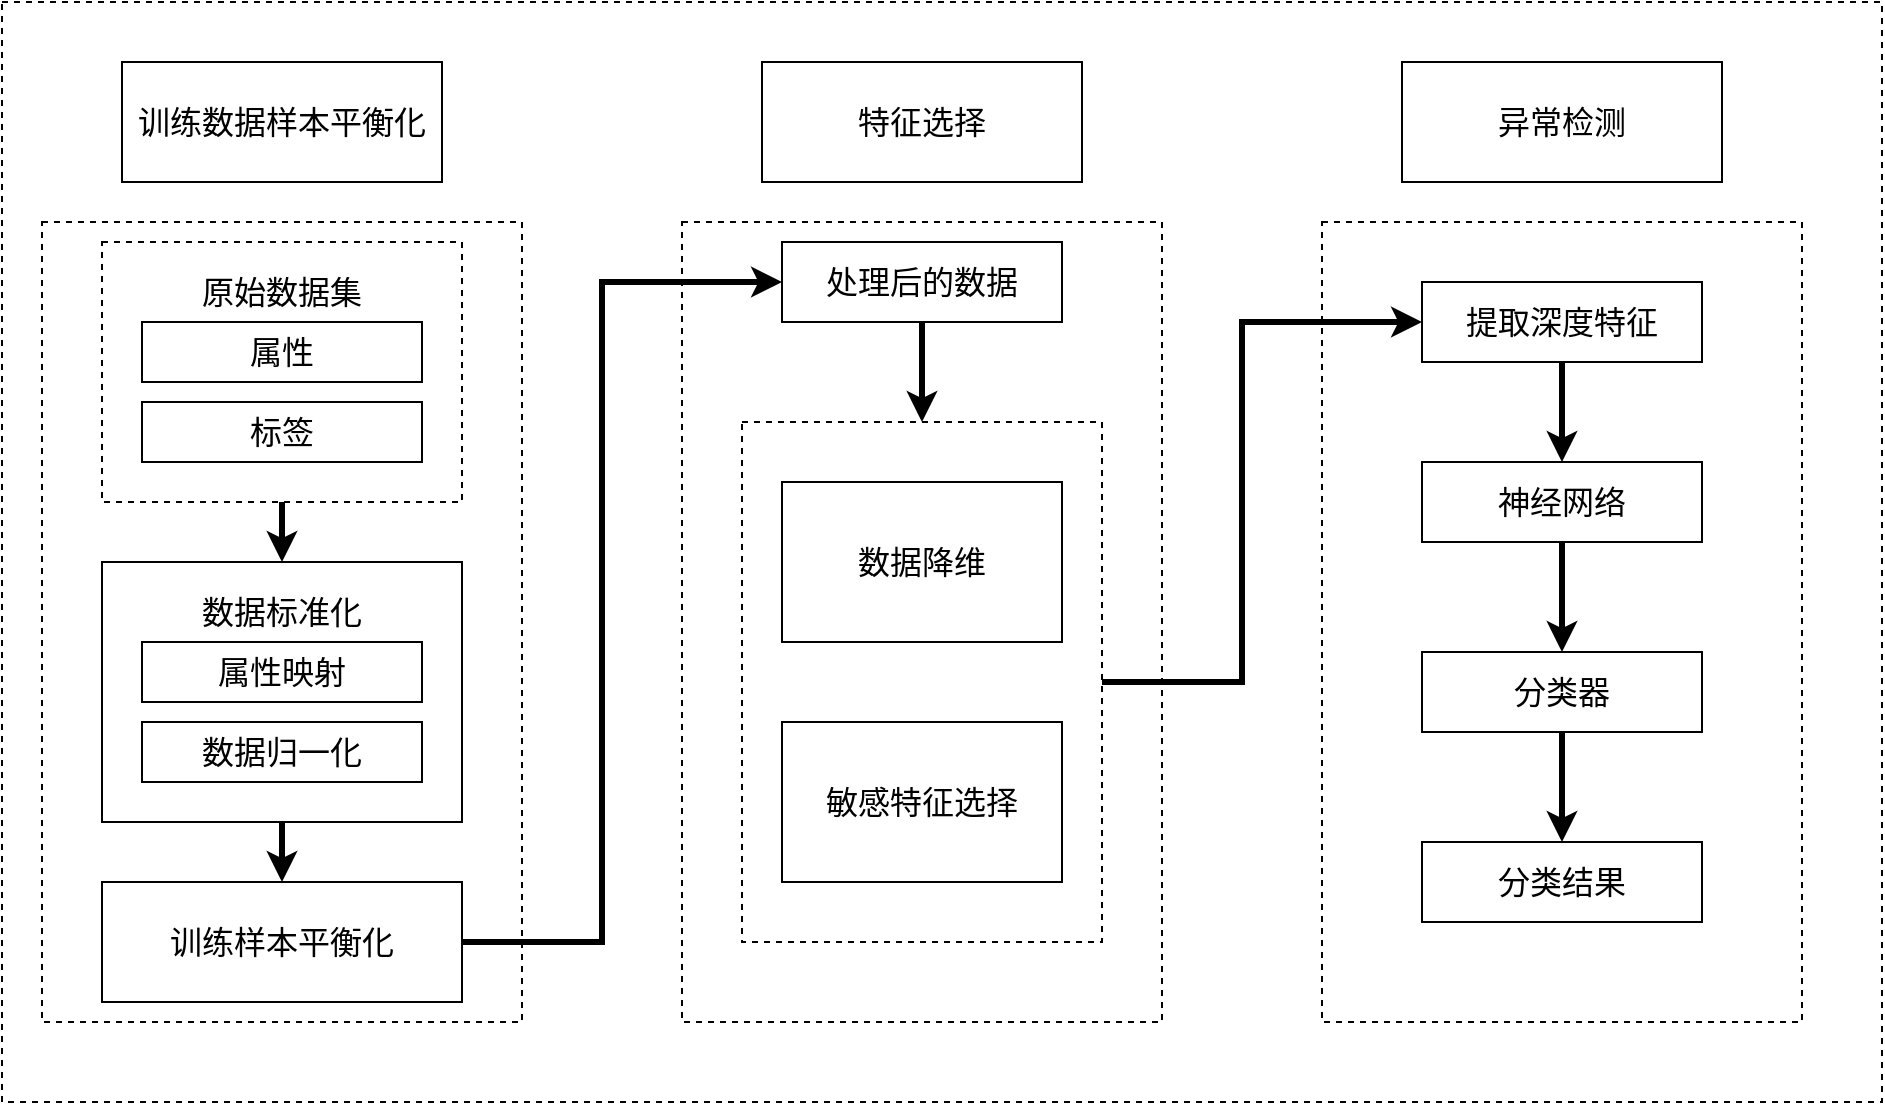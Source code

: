 <mxfile version="22.1.7" type="github">
  <diagram name="第 1 页" id="qshmEMhHI_gkHC6VlJmc">
    <mxGraphModel dx="1426" dy="615" grid="1" gridSize="10" guides="1" tooltips="1" connect="1" arrows="1" fold="1" page="0" pageScale="1" pageWidth="827" pageHeight="1169" math="0" shadow="0">
      <root>
        <mxCell id="0" />
        <mxCell id="1" parent="0" />
        <mxCell id="tjNwIw8HRPoKZrOF2A_r-1" value="" style="rounded=0;whiteSpace=wrap;html=1;dashed=1;" parent="1" vertex="1">
          <mxGeometry x="-20" y="10" width="940" height="550" as="geometry" />
        </mxCell>
        <mxCell id="NR3EHhOYIXpaoXTfDvOW-2" value="" style="rounded=0;whiteSpace=wrap;html=1;dashed=1;" parent="1" vertex="1">
          <mxGeometry y="120" width="240" height="400" as="geometry" />
        </mxCell>
        <mxCell id="NR3EHhOYIXpaoXTfDvOW-3" value="&lt;font style=&quot;font-size: 16px;&quot;&gt;训练数据样本平衡化&lt;/font&gt;" style="rounded=0;whiteSpace=wrap;html=1;" parent="1" vertex="1">
          <mxGeometry x="40" y="40" width="160" height="60" as="geometry" />
        </mxCell>
        <mxCell id="NR3EHhOYIXpaoXTfDvOW-6" value="" style="rounded=0;whiteSpace=wrap;html=1;dashed=1;" parent="1" vertex="1">
          <mxGeometry x="30" y="130" width="180" height="130" as="geometry" />
        </mxCell>
        <mxCell id="NR3EHhOYIXpaoXTfDvOW-7" value="" style="rounded=0;whiteSpace=wrap;html=1;" parent="1" vertex="1">
          <mxGeometry x="30" y="290" width="180" height="130" as="geometry" />
        </mxCell>
        <mxCell id="NR3EHhOYIXpaoXTfDvOW-8" value="&lt;font size=&quot;3&quot;&gt;训练样本平衡化&lt;/font&gt;" style="rounded=0;whiteSpace=wrap;html=1;" parent="1" vertex="1">
          <mxGeometry x="30" y="450" width="180" height="60" as="geometry" />
        </mxCell>
        <mxCell id="NR3EHhOYIXpaoXTfDvOW-9" value="&lt;font style=&quot;font-size: 16px;&quot;&gt;原始数据集&lt;/font&gt;" style="rounded=0;whiteSpace=wrap;html=1;strokeColor=#ffffff;" parent="1" vertex="1">
          <mxGeometry x="60" y="140" width="120" height="30" as="geometry" />
        </mxCell>
        <mxCell id="NR3EHhOYIXpaoXTfDvOW-10" value="&lt;font style=&quot;font-size: 16px;&quot;&gt;属性&lt;/font&gt;" style="rounded=0;whiteSpace=wrap;html=1;" parent="1" vertex="1">
          <mxGeometry x="50" y="170" width="140" height="30" as="geometry" />
        </mxCell>
        <mxCell id="NR3EHhOYIXpaoXTfDvOW-11" value="&lt;font style=&quot;font-size: 16px;&quot;&gt;标签&lt;/font&gt;" style="rounded=0;whiteSpace=wrap;html=1;" parent="1" vertex="1">
          <mxGeometry x="50" y="210" width="140" height="30" as="geometry" />
        </mxCell>
        <mxCell id="NR3EHhOYIXpaoXTfDvOW-13" value="" style="endArrow=classic;html=1;rounded=0;entryX=0.5;entryY=0;entryDx=0;entryDy=0;exitX=0.5;exitY=1;exitDx=0;exitDy=0;strokeWidth=3;" parent="1" source="NR3EHhOYIXpaoXTfDvOW-6" target="NR3EHhOYIXpaoXTfDvOW-7" edge="1">
          <mxGeometry width="50" height="50" relative="1" as="geometry">
            <mxPoint x="100" y="280" as="sourcePoint" />
            <mxPoint x="150" y="230" as="targetPoint" />
          </mxGeometry>
        </mxCell>
        <mxCell id="NR3EHhOYIXpaoXTfDvOW-14" value="&lt;font style=&quot;font-size: 16px;&quot;&gt;数据标准化&lt;/font&gt;" style="rounded=0;whiteSpace=wrap;html=1;strokeColor=#ffffff;" parent="1" vertex="1">
          <mxGeometry x="60" y="300" width="120" height="30" as="geometry" />
        </mxCell>
        <mxCell id="NR3EHhOYIXpaoXTfDvOW-15" value="&lt;font style=&quot;font-size: 16px;&quot;&gt;属性映射&lt;/font&gt;" style="rounded=0;whiteSpace=wrap;html=1;" parent="1" vertex="1">
          <mxGeometry x="50" y="330" width="140" height="30" as="geometry" />
        </mxCell>
        <mxCell id="NR3EHhOYIXpaoXTfDvOW-16" value="&lt;font style=&quot;font-size: 16px;&quot;&gt;数据归一化&lt;/font&gt;" style="rounded=0;whiteSpace=wrap;html=1;" parent="1" vertex="1">
          <mxGeometry x="50" y="370" width="140" height="30" as="geometry" />
        </mxCell>
        <mxCell id="NR3EHhOYIXpaoXTfDvOW-17" value="" style="endArrow=classic;html=1;rounded=0;strokeWidth=3;exitX=0.5;exitY=1;exitDx=0;exitDy=0;" parent="1" source="NR3EHhOYIXpaoXTfDvOW-7" target="NR3EHhOYIXpaoXTfDvOW-8" edge="1">
          <mxGeometry width="50" height="50" relative="1" as="geometry">
            <mxPoint x="130" y="270" as="sourcePoint" />
            <mxPoint x="130" y="300" as="targetPoint" />
          </mxGeometry>
        </mxCell>
        <mxCell id="NR3EHhOYIXpaoXTfDvOW-18" value="" style="rounded=0;whiteSpace=wrap;html=1;dashed=1;" parent="1" vertex="1">
          <mxGeometry x="320" y="120" width="240" height="400" as="geometry" />
        </mxCell>
        <mxCell id="NR3EHhOYIXpaoXTfDvOW-19" value="" style="endArrow=classic;html=1;rounded=0;strokeWidth=3;exitX=1;exitY=0.5;exitDx=0;exitDy=0;entryX=0;entryY=0.5;entryDx=0;entryDy=0;" parent="1" source="NR3EHhOYIXpaoXTfDvOW-8" target="NR3EHhOYIXpaoXTfDvOW-21" edge="1">
          <mxGeometry width="50" height="50" relative="1" as="geometry">
            <mxPoint x="130" y="430" as="sourcePoint" />
            <mxPoint x="320" y="450" as="targetPoint" />
            <Array as="points">
              <mxPoint x="280" y="480" />
              <mxPoint x="280" y="150" />
            </Array>
          </mxGeometry>
        </mxCell>
        <mxCell id="NR3EHhOYIXpaoXTfDvOW-20" value="&lt;font size=&quot;3&quot;&gt;特征选择&lt;/font&gt;" style="rounded=0;whiteSpace=wrap;html=1;" parent="1" vertex="1">
          <mxGeometry x="360" y="40" width="160" height="60" as="geometry" />
        </mxCell>
        <mxCell id="NR3EHhOYIXpaoXTfDvOW-21" value="&lt;font size=&quot;3&quot;&gt;处理后的数据&lt;/font&gt;" style="rounded=0;whiteSpace=wrap;html=1;" parent="1" vertex="1">
          <mxGeometry x="370" y="130" width="140" height="40" as="geometry" />
        </mxCell>
        <mxCell id="NR3EHhOYIXpaoXTfDvOW-22" value="" style="endArrow=classic;html=1;rounded=0;exitX=0.5;exitY=1;exitDx=0;exitDy=0;strokeWidth=3;" parent="1" source="NR3EHhOYIXpaoXTfDvOW-21" target="NR3EHhOYIXpaoXTfDvOW-23" edge="1">
          <mxGeometry width="50" height="50" relative="1" as="geometry">
            <mxPoint x="130" y="270" as="sourcePoint" />
            <mxPoint x="130" y="300" as="targetPoint" />
          </mxGeometry>
        </mxCell>
        <mxCell id="NR3EHhOYIXpaoXTfDvOW-23" value="" style="rounded=0;whiteSpace=wrap;html=1;dashed=1;" parent="1" vertex="1">
          <mxGeometry x="350" y="220" width="180" height="260" as="geometry" />
        </mxCell>
        <mxCell id="NR3EHhOYIXpaoXTfDvOW-25" value="&lt;font size=&quot;3&quot;&gt;敏感特征选择&lt;/font&gt;" style="rounded=0;whiteSpace=wrap;html=1;" parent="1" vertex="1">
          <mxGeometry x="370" y="370" width="140" height="80" as="geometry" />
        </mxCell>
        <mxCell id="NR3EHhOYIXpaoXTfDvOW-27" value="&lt;font size=&quot;3&quot;&gt;数据降维&lt;/font&gt;" style="rounded=0;whiteSpace=wrap;html=1;" parent="1" vertex="1">
          <mxGeometry x="370" y="250" width="140" height="80" as="geometry" />
        </mxCell>
        <mxCell id="NR3EHhOYIXpaoXTfDvOW-28" value="&lt;font size=&quot;3&quot;&gt;异常检测&lt;/font&gt;" style="rounded=0;whiteSpace=wrap;html=1;" parent="1" vertex="1">
          <mxGeometry x="680" y="40" width="160" height="60" as="geometry" />
        </mxCell>
        <mxCell id="NR3EHhOYIXpaoXTfDvOW-29" value="" style="rounded=0;whiteSpace=wrap;html=1;dashed=1;" parent="1" vertex="1">
          <mxGeometry x="640" y="120" width="240" height="400" as="geometry" />
        </mxCell>
        <mxCell id="NR3EHhOYIXpaoXTfDvOW-30" value="" style="endArrow=classic;html=1;rounded=0;strokeWidth=3;exitX=1;exitY=0.5;exitDx=0;exitDy=0;entryX=0;entryY=0.5;entryDx=0;entryDy=0;" parent="1" source="NR3EHhOYIXpaoXTfDvOW-23" target="NR3EHhOYIXpaoXTfDvOW-32" edge="1">
          <mxGeometry width="50" height="50" relative="1" as="geometry">
            <mxPoint x="250" y="489" as="sourcePoint" />
            <mxPoint x="330" y="330" as="targetPoint" />
            <Array as="points">
              <mxPoint x="600" y="350" />
              <mxPoint x="600" y="170" />
            </Array>
          </mxGeometry>
        </mxCell>
        <mxCell id="NR3EHhOYIXpaoXTfDvOW-32" value="&lt;font size=&quot;3&quot;&gt;提取深度特征&lt;/font&gt;" style="rounded=0;whiteSpace=wrap;html=1;" parent="1" vertex="1">
          <mxGeometry x="690" y="150" width="140" height="40" as="geometry" />
        </mxCell>
        <mxCell id="NR3EHhOYIXpaoXTfDvOW-36" value="&lt;font size=&quot;3&quot;&gt;神经网络&lt;/font&gt;" style="rounded=0;whiteSpace=wrap;html=1;" parent="1" vertex="1">
          <mxGeometry x="690" y="240" width="140" height="40" as="geometry" />
        </mxCell>
        <mxCell id="NR3EHhOYIXpaoXTfDvOW-37" value="&lt;font size=&quot;3&quot;&gt;分类器&lt;/font&gt;" style="rounded=0;whiteSpace=wrap;html=1;" parent="1" vertex="1">
          <mxGeometry x="690" y="335" width="140" height="40" as="geometry" />
        </mxCell>
        <mxCell id="NR3EHhOYIXpaoXTfDvOW-38" value="&lt;font size=&quot;3&quot;&gt;分类结果&lt;/font&gt;" style="rounded=0;whiteSpace=wrap;html=1;" parent="1" vertex="1">
          <mxGeometry x="690" y="430" width="140" height="40" as="geometry" />
        </mxCell>
        <mxCell id="NR3EHhOYIXpaoXTfDvOW-39" value="" style="endArrow=classic;html=1;rounded=0;exitX=0.5;exitY=1;exitDx=0;exitDy=0;strokeWidth=3;entryX=0.5;entryY=0;entryDx=0;entryDy=0;" parent="1" source="NR3EHhOYIXpaoXTfDvOW-32" target="NR3EHhOYIXpaoXTfDvOW-36" edge="1">
          <mxGeometry width="50" height="50" relative="1" as="geometry">
            <mxPoint x="450" y="180" as="sourcePoint" />
            <mxPoint x="450" y="230" as="targetPoint" />
          </mxGeometry>
        </mxCell>
        <mxCell id="NR3EHhOYIXpaoXTfDvOW-40" value="" style="endArrow=classic;html=1;rounded=0;exitX=0.5;exitY=1;exitDx=0;exitDy=0;strokeWidth=3;entryX=0.5;entryY=0;entryDx=0;entryDy=0;" parent="1" source="NR3EHhOYIXpaoXTfDvOW-36" target="NR3EHhOYIXpaoXTfDvOW-37" edge="1">
          <mxGeometry width="50" height="50" relative="1" as="geometry">
            <mxPoint x="770" y="200" as="sourcePoint" />
            <mxPoint x="770" y="250" as="targetPoint" />
          </mxGeometry>
        </mxCell>
        <mxCell id="NR3EHhOYIXpaoXTfDvOW-41" value="" style="endArrow=classic;html=1;rounded=0;exitX=0.5;exitY=1;exitDx=0;exitDy=0;strokeWidth=3;entryX=0.5;entryY=0;entryDx=0;entryDy=0;" parent="1" source="NR3EHhOYIXpaoXTfDvOW-37" target="NR3EHhOYIXpaoXTfDvOW-38" edge="1">
          <mxGeometry width="50" height="50" relative="1" as="geometry">
            <mxPoint x="770" y="290" as="sourcePoint" />
            <mxPoint x="770" y="345" as="targetPoint" />
          </mxGeometry>
        </mxCell>
      </root>
    </mxGraphModel>
  </diagram>
</mxfile>

